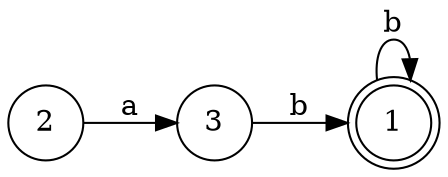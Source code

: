 digraph MIN_DFA {
	1 [shape=doublecircle]
	1 -> 1 [label=b]
	2 [shape=circle]
	2 -> 3 [label=a]
	3 [shape=circle]
	3 -> 1 [label=b]
	rankdir=LR
}
